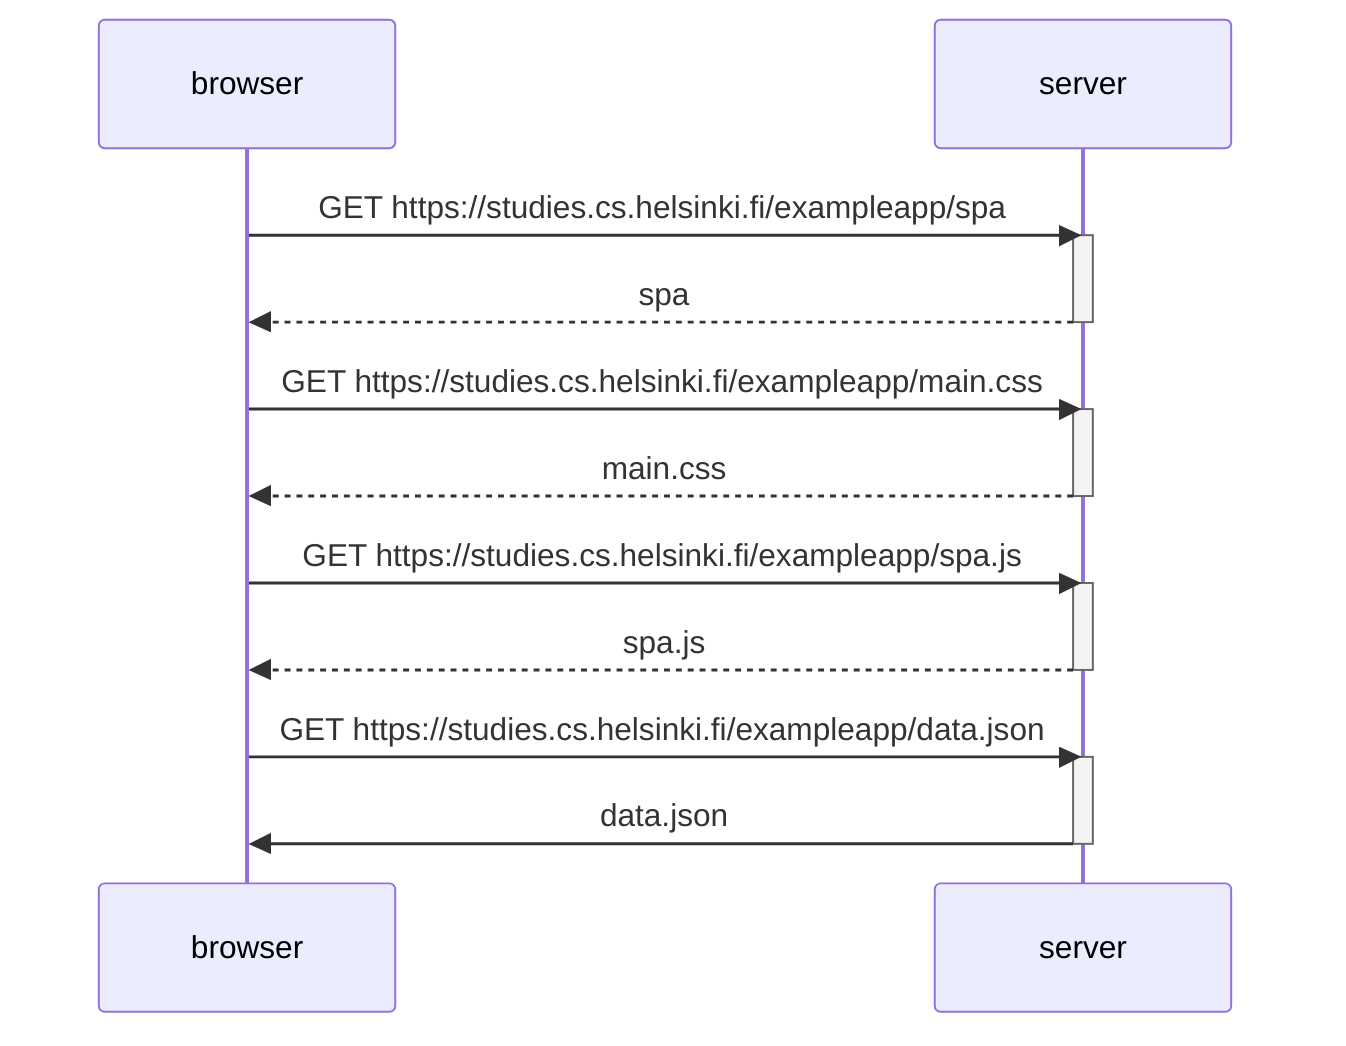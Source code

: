sequenceDiagram
    participant browser
    participant server

    browser->>server: GET https://studies.cs.helsinki.fi/exampleapp/spa
    activate server
    server-->>browser: spa
    deactivate server

    browser->>server: GET https://studies.cs.helsinki.fi/exampleapp/main.css
    activate server
    server-->>browser: main.css
    deactivate server
    
    browser->>server: GET https://studies.cs.helsinki.fi/exampleapp/spa.js
    activate server
    server-->>browser: spa.js
    deactivate server   

    browser->>server: GET https://studies.cs.helsinki.fi/exampleapp/data.json
    activate server
    server->>browser: data.json
    deactivate server